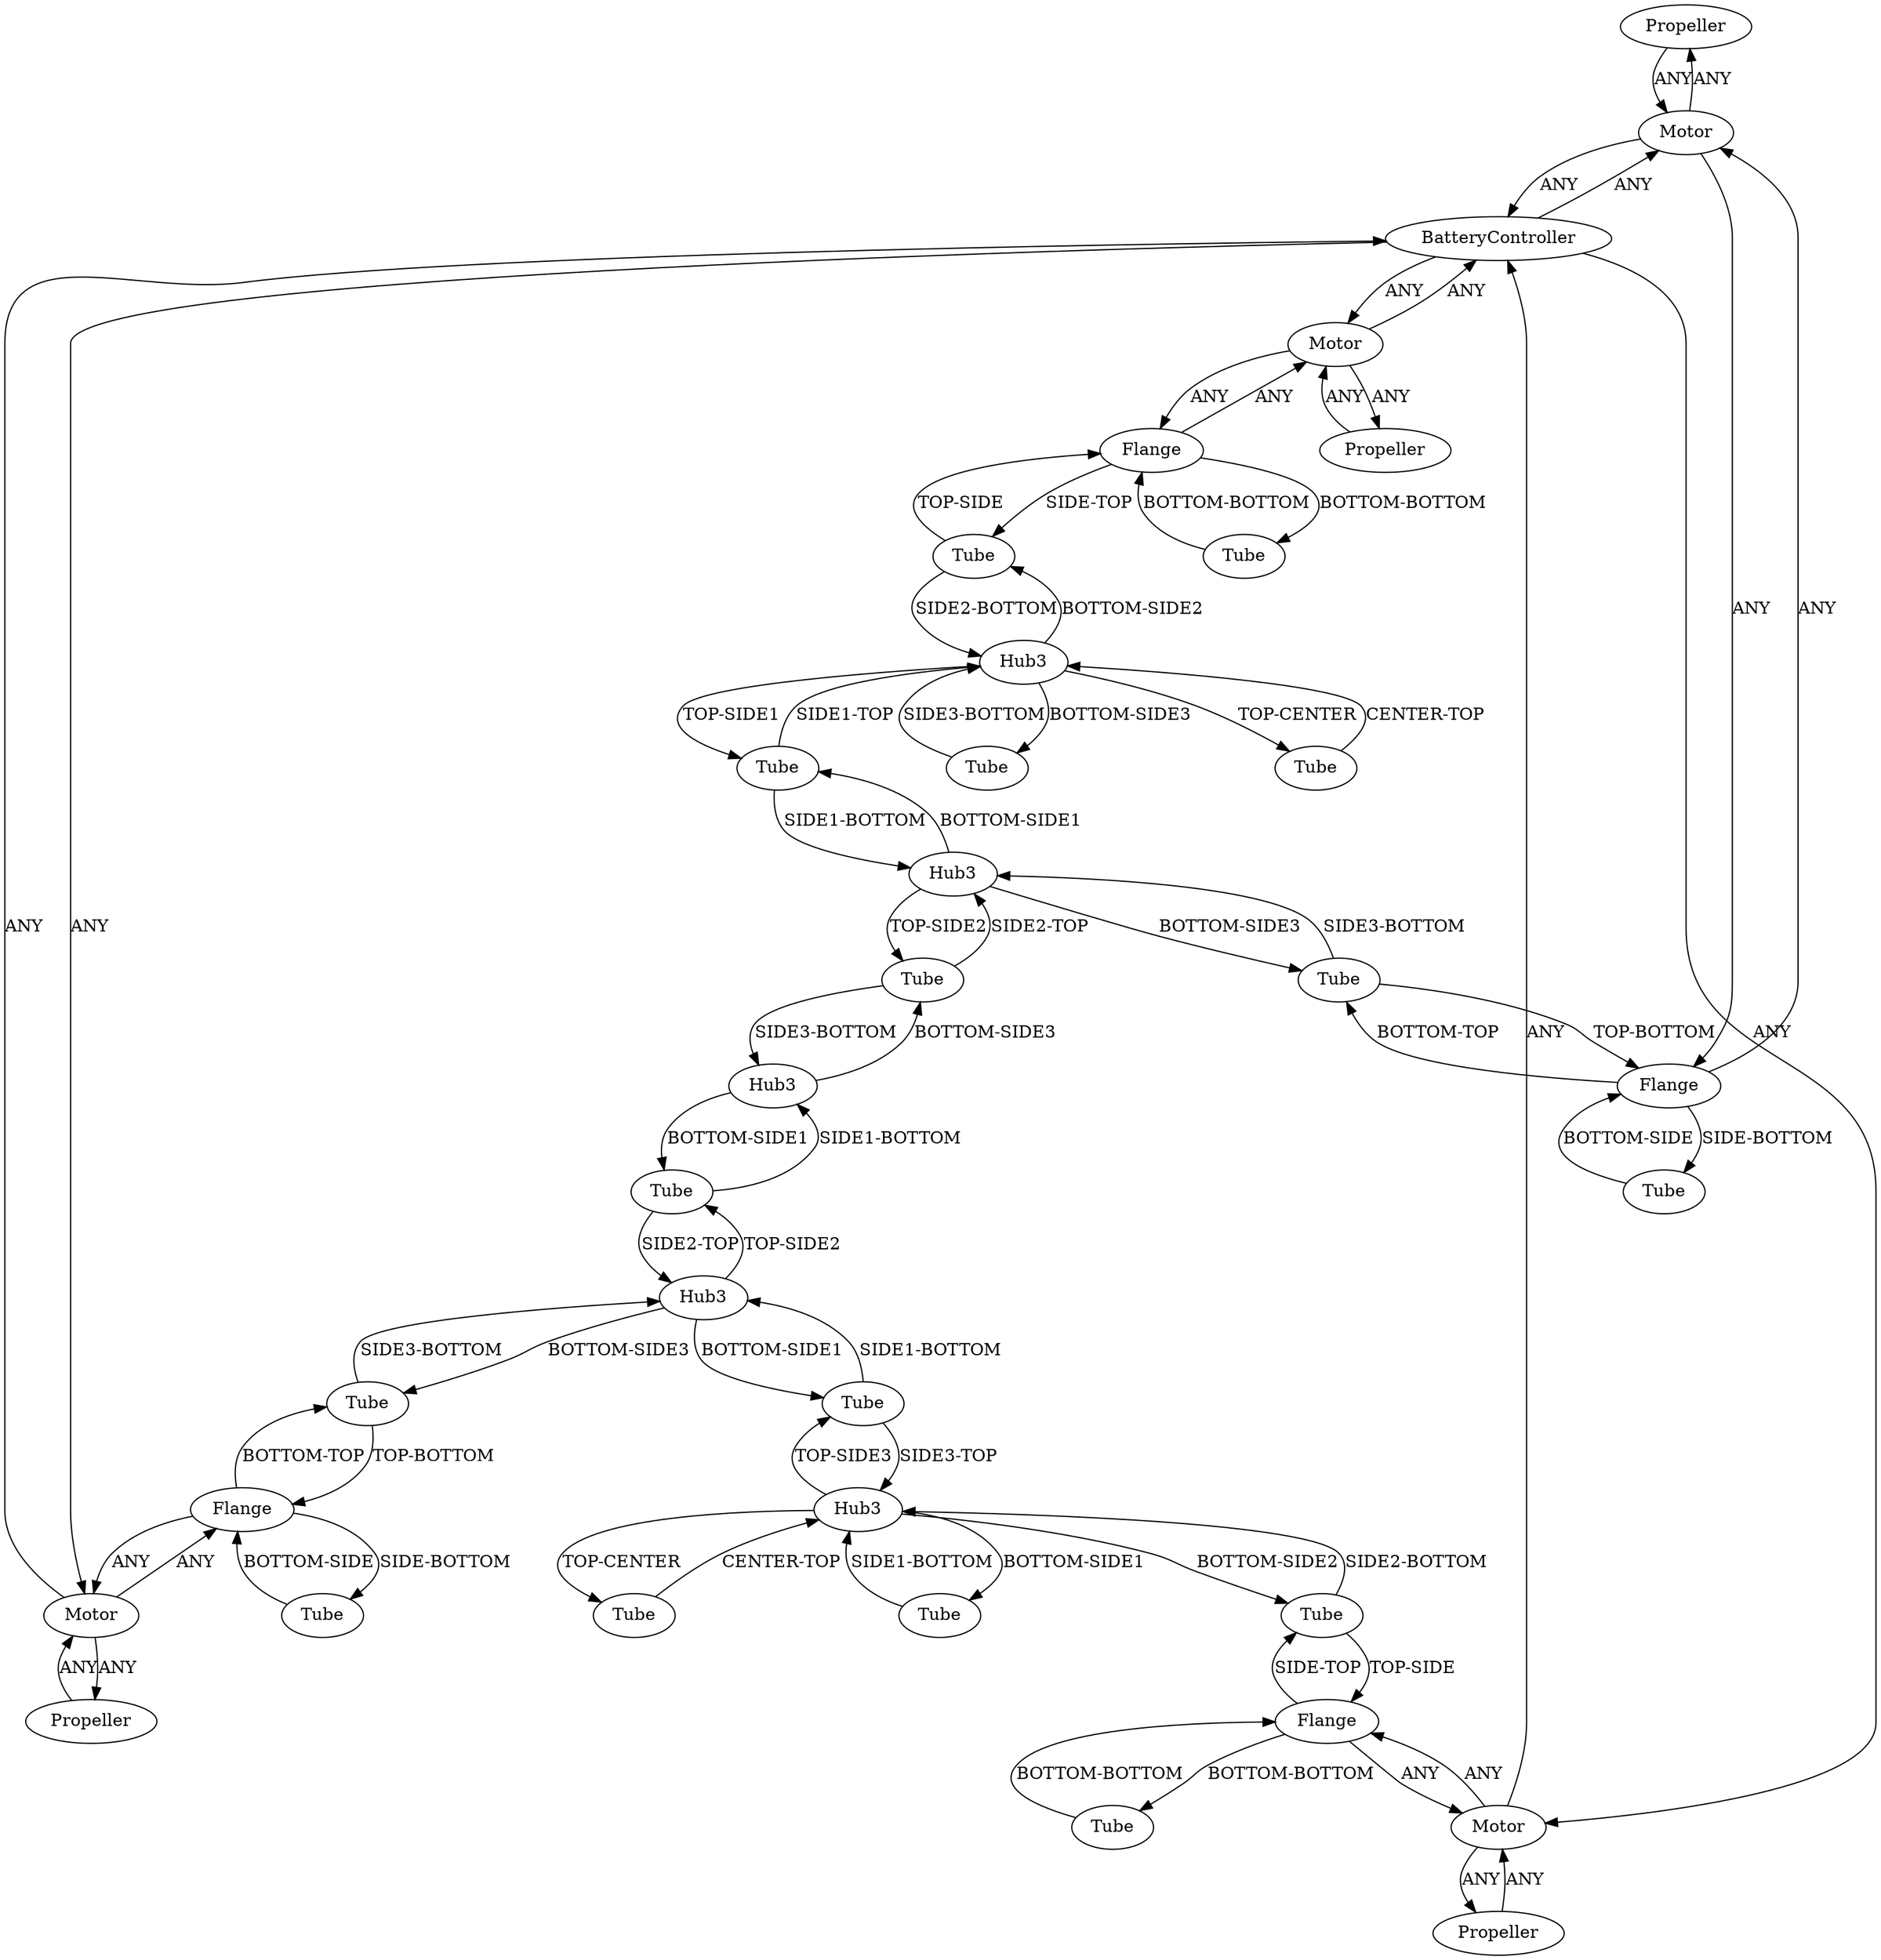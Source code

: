 /* Created by igraph 0.10.2 */
digraph {
  0 [
    instance=Propeller_instance_1
    label=Propeller
  ];
  1 [
    instance=Tube_instance_1
    label=Tube
  ];
  2 [
    instance=Tube_instance_2
    label=Tube
  ];
  3 [
    instance=Tube_instance_3
    label=Tube
  ];
  4 [
    instance=Tube_instance_4
    label=Tube
  ];
  5 [
    instance=Flange_instance_1
    label=Flange
  ];
  6 [
    instance=Flange_instance_2
    label=Flange
  ];
  7 [
    instance=Tube_instance_5
    label=Tube
  ];
  8 [
    instance=Propeller_instance_2
    label=Propeller
  ];
  9 [
    instance=Tube_instance_6
    label=Tube
  ];
  10 [
    instance=Hub3_instance_1
    label=Hub3
  ];
  11 [
    instance=Hub3_instance_2
    label=Hub3
  ];
  12 [
    instance=Flange_instance_3
    label=Flange
  ];
  13 [
    instance=BatteryController_instance_1
    label=BatteryController
  ];
  14 [
    instance=Tube_instance_7
    label=Tube
  ];
  15 [
    instance=Motor_instance_1
    label=Motor
  ];
  16 [
    instance=Propeller_instance_3
    label=Propeller
  ];
  17 [
    instance=Tube_instance_8
    label=Tube
  ];
  18 [
    instance=Propeller_instance_4
    label=Propeller
  ];
  19 [
    instance=Tube_instance_9
    label=Tube
  ];
  20 [
    instance=Tube_instance_10
    label=Tube
  ];
  21 [
    instance=Hub3_instance_3
    label=Hub3
  ];
  22 [
    instance=Tube_instance_11
    label=Tube
  ];
  23 [
    instance=Tube_instance_12
    label=Tube
  ];
  24 [
    instance=Tube_instance_13
    label=Tube
  ];
  25 [
    instance=Motor_instance_2
    label=Motor
  ];
  26 [
    instance=Motor_instance_3
    label=Motor
  ];
  27 [
    instance=Tube_instance_14
    label=Tube
  ];
  28 [
    instance=Hub3_instance_4
    label=Hub3
  ];
  29 [
    instance=Hub3_instance_5
    label=Hub3
  ];
  30 [
    instance=Flange_instance_4
    label=Flange
  ];
  31 [
    instance=Tube_instance_15
    label=Tube
  ];
  32 [
    instance=Tube_instance_16
    label=Tube
  ];
  33 [
    instance=Motor_instance_4
    label=Motor
  ];

  0 -> 15 [
    label=ANY
  ];
  1 -> 11 [
    label="SIDE3-BOTTOM"
  ];
  1 -> 5 [
    label="TOP-BOTTOM"
  ];
  2 -> 6 [
    label="BOTTOM-SIDE"
  ];
  3 -> 10 [
    label="SIDE3-TOP"
  ];
  3 -> 28 [
    label="SIDE1-BOTTOM"
  ];
  4 -> 11 [
    label="SIDE1-BOTTOM"
  ];
  4 -> 29 [
    label="SIDE1-TOP"
  ];
  5 -> 20 [
    label="SIDE-BOTTOM"
  ];
  5 -> 1 [
    label="BOTTOM-TOP"
  ];
  5 -> 15 [
    label=ANY
  ];
  6 -> 2 [
    label="SIDE-BOTTOM"
  ];
  6 -> 25 [
    label=ANY
  ];
  6 -> 31 [
    label="BOTTOM-TOP"
  ];
  7 -> 29 [
    label="SIDE2-BOTTOM"
  ];
  7 -> 12 [
    label="TOP-SIDE"
  ];
  8 -> 25 [
    label=ANY
  ];
  9 -> 30 [
    label="BOTTOM-BOTTOM"
  ];
  10 -> 19 [
    label="TOP-CENTER"
  ];
  10 -> 27 [
    label="BOTTOM-SIDE1"
  ];
  10 -> 3 [
    label="TOP-SIDE3"
  ];
  10 -> 17 [
    label="BOTTOM-SIDE2"
  ];
  11 -> 4 [
    label="BOTTOM-SIDE1"
  ];
  11 -> 22 [
    label="TOP-SIDE2"
  ];
  11 -> 1 [
    label="BOTTOM-SIDE3"
  ];
  12 -> 7 [
    label="SIDE-TOP"
  ];
  12 -> 24 [
    label="BOTTOM-BOTTOM"
  ];
  12 -> 33 [
    label=ANY
  ];
  13 -> 15 [
    label=ANY
  ];
  13 -> 26 [
    label=ANY
  ];
  13 -> 25 [
    label=ANY
  ];
  13 -> 33 [
    label=ANY
  ];
  14 -> 21 [
    label="SIDE1-BOTTOM"
  ];
  14 -> 28 [
    label="SIDE2-TOP"
  ];
  15 -> 5 [
    label=ANY
  ];
  15 -> 0 [
    label=ANY
  ];
  15 -> 13 [
    label=ANY
  ];
  16 -> 33 [
    label=ANY
  ];
  17 -> 10 [
    label="SIDE2-BOTTOM"
  ];
  17 -> 30 [
    label="TOP-SIDE"
  ];
  18 -> 26 [
    label=ANY
  ];
  19 -> 10 [
    label="CENTER-TOP"
  ];
  20 -> 5 [
    label="BOTTOM-SIDE"
  ];
  21 -> 14 [
    label="BOTTOM-SIDE1"
  ];
  21 -> 22 [
    label="BOTTOM-SIDE3"
  ];
  22 -> 11 [
    label="SIDE2-TOP"
  ];
  22 -> 21 [
    label="SIDE3-BOTTOM"
  ];
  23 -> 29 [
    label="SIDE3-BOTTOM"
  ];
  24 -> 12 [
    label="BOTTOM-BOTTOM"
  ];
  25 -> 6 [
    label=ANY
  ];
  25 -> 8 [
    label=ANY
  ];
  25 -> 13 [
    label=ANY
  ];
  26 -> 18 [
    label=ANY
  ];
  26 -> 13 [
    label=ANY
  ];
  26 -> 30 [
    label=ANY
  ];
  27 -> 10 [
    label="SIDE1-BOTTOM"
  ];
  28 -> 31 [
    label="BOTTOM-SIDE3"
  ];
  28 -> 14 [
    label="TOP-SIDE2"
  ];
  28 -> 3 [
    label="BOTTOM-SIDE1"
  ];
  29 -> 4 [
    label="TOP-SIDE1"
  ];
  29 -> 32 [
    label="TOP-CENTER"
  ];
  29 -> 23 [
    label="BOTTOM-SIDE3"
  ];
  29 -> 7 [
    label="BOTTOM-SIDE2"
  ];
  30 -> 26 [
    label=ANY
  ];
  30 -> 17 [
    label="SIDE-TOP"
  ];
  30 -> 9 [
    label="BOTTOM-BOTTOM"
  ];
  31 -> 6 [
    label="TOP-BOTTOM"
  ];
  31 -> 28 [
    label="SIDE3-BOTTOM"
  ];
  32 -> 29 [
    label="CENTER-TOP"
  ];
  33 -> 16 [
    label=ANY
  ];
  33 -> 12 [
    label=ANY
  ];
  33 -> 13 [
    label=ANY
  ];
}
